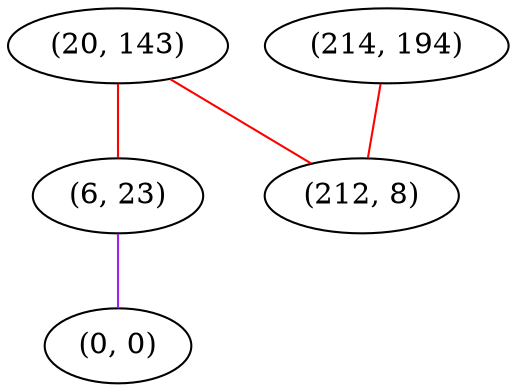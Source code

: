 graph "" {
"(20, 143)";
"(214, 194)";
"(6, 23)";
"(0, 0)";
"(212, 8)";
"(20, 143)" -- "(6, 23)"  [color=red, key=0, weight=1];
"(20, 143)" -- "(212, 8)"  [color=red, key=0, weight=1];
"(214, 194)" -- "(212, 8)"  [color=red, key=0, weight=1];
"(6, 23)" -- "(0, 0)"  [color=purple, key=0, weight=4];
}
